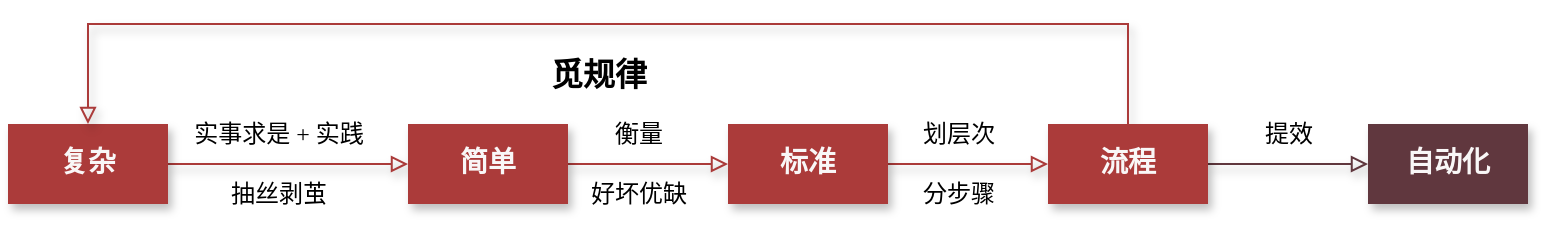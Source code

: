 <mxfile version="22.0.3" type="device">
  <diagram name="第 1 页" id="5X5ZJU5gWKgMUZHizEOZ">
    <mxGraphModel dx="1114" dy="713" grid="1" gridSize="10" guides="1" tooltips="1" connect="1" arrows="1" fold="1" page="1" pageScale="1" pageWidth="827" pageHeight="1169" math="0" shadow="0">
      <root>
        <mxCell id="0" />
        <mxCell id="1" parent="0" />
        <mxCell id="gW-XDCFH4Q2cIVFF_wgK-3" value="" style="edgeStyle=orthogonalEdgeStyle;rounded=0;orthogonalLoop=1;jettySize=auto;html=1;endArrow=block;endFill=0;strokeColor=#AB3B3A;shadow=1;fontFamily=OpenDyslexic;" edge="1" parent="1" source="gW-XDCFH4Q2cIVFF_wgK-1" target="gW-XDCFH4Q2cIVFF_wgK-2">
          <mxGeometry relative="1" as="geometry" />
        </mxCell>
        <mxCell id="gW-XDCFH4Q2cIVFF_wgK-1" value="&lt;font size=&quot;1&quot; face=&quot;Lucida Console&quot;&gt;&lt;b style=&quot;font-size: 14px;&quot;&gt;复杂&lt;/b&gt;&lt;/font&gt;" style="rounded=0;whiteSpace=wrap;html=1;strokeColor=none;fillColor=#AB3B3A;glass=0;shadow=1;fontColor=#F9F7F7;fontFamily=OpenDyslexic;" vertex="1" parent="1">
          <mxGeometry y="360" width="80" height="40" as="geometry" />
        </mxCell>
        <mxCell id="gW-XDCFH4Q2cIVFF_wgK-5" value="" style="edgeStyle=orthogonalEdgeStyle;rounded=0;orthogonalLoop=1;jettySize=auto;html=1;endArrow=block;endFill=0;strokeColor=#AB3B3A;shadow=1;fontFamily=OpenDyslexic;" edge="1" parent="1" source="gW-XDCFH4Q2cIVFF_wgK-2" target="gW-XDCFH4Q2cIVFF_wgK-4">
          <mxGeometry relative="1" as="geometry" />
        </mxCell>
        <mxCell id="gW-XDCFH4Q2cIVFF_wgK-2" value="&lt;font size=&quot;1&quot; face=&quot;Lucida Console&quot;&gt;&lt;b style=&quot;font-size: 14px;&quot;&gt;简单&lt;/b&gt;&lt;/font&gt;" style="rounded=0;whiteSpace=wrap;html=1;strokeColor=none;fillColor=#AB3B3A;glass=0;shadow=1;fontColor=#F9F7F7;fontFamily=OpenDyslexic;" vertex="1" parent="1">
          <mxGeometry x="200" y="360" width="80" height="40" as="geometry" />
        </mxCell>
        <mxCell id="gW-XDCFH4Q2cIVFF_wgK-7" value="" style="edgeStyle=orthogonalEdgeStyle;rounded=0;orthogonalLoop=1;jettySize=auto;html=1;endArrow=block;endFill=0;strokeColor=#AB3B3A;shadow=1;fontFamily=OpenDyslexic;" edge="1" parent="1" source="gW-XDCFH4Q2cIVFF_wgK-4" target="gW-XDCFH4Q2cIVFF_wgK-6">
          <mxGeometry relative="1" as="geometry" />
        </mxCell>
        <mxCell id="gW-XDCFH4Q2cIVFF_wgK-4" value="&lt;font size=&quot;1&quot; face=&quot;Lucida Console&quot;&gt;&lt;b style=&quot;font-size: 14px;&quot;&gt;标准&lt;/b&gt;&lt;/font&gt;" style="rounded=0;whiteSpace=wrap;html=1;strokeColor=none;fillColor=#AB3B3A;glass=0;shadow=1;fontColor=#F9F7F7;fontFamily=OpenDyslexic;" vertex="1" parent="1">
          <mxGeometry x="360" y="360" width="80" height="40" as="geometry" />
        </mxCell>
        <mxCell id="gW-XDCFH4Q2cIVFF_wgK-9" value="" style="edgeStyle=orthogonalEdgeStyle;rounded=0;orthogonalLoop=1;jettySize=auto;html=1;endArrow=block;endFill=0;strokeColor=#60373E;shadow=1;fontFamily=OpenDyslexic;" edge="1" parent="1" source="gW-XDCFH4Q2cIVFF_wgK-6" target="gW-XDCFH4Q2cIVFF_wgK-8">
          <mxGeometry relative="1" as="geometry" />
        </mxCell>
        <mxCell id="gW-XDCFH4Q2cIVFF_wgK-20" value="" style="edgeStyle=orthogonalEdgeStyle;rounded=0;orthogonalLoop=1;jettySize=auto;html=1;shadow=1;endArrow=block;endFill=0;strokeColor=#AB3B3A;entryX=0.5;entryY=0;entryDx=0;entryDy=0;exitX=0.5;exitY=0;exitDx=0;exitDy=0;fontFamily=OpenDyslexic;" edge="1" parent="1" source="gW-XDCFH4Q2cIVFF_wgK-6" target="gW-XDCFH4Q2cIVFF_wgK-1">
          <mxGeometry relative="1" as="geometry">
            <mxPoint x="560" y="280" as="targetPoint" />
            <Array as="points">
              <mxPoint x="560" y="310" />
              <mxPoint x="40" y="310" />
            </Array>
          </mxGeometry>
        </mxCell>
        <mxCell id="gW-XDCFH4Q2cIVFF_wgK-6" value="&lt;font size=&quot;1&quot; face=&quot;Lucida Console&quot;&gt;&lt;b style=&quot;font-size: 14px;&quot;&gt;流程&lt;/b&gt;&lt;/font&gt;" style="rounded=0;whiteSpace=wrap;html=1;strokeColor=none;fillColor=#AB3B3A;glass=0;shadow=1;fontColor=#F9F7F7;fontFamily=OpenDyslexic;" vertex="1" parent="1">
          <mxGeometry x="520" y="360" width="80" height="40" as="geometry" />
        </mxCell>
        <mxCell id="gW-XDCFH4Q2cIVFF_wgK-8" value="&lt;font size=&quot;1&quot; face=&quot;Lucida Console&quot;&gt;&lt;b style=&quot;font-size: 14px;&quot;&gt;自动化&lt;/b&gt;&lt;/font&gt;" style="rounded=0;whiteSpace=wrap;html=1;strokeColor=none;fillColor=#60373E;glass=0;shadow=1;fontColor=#F9F7F7;fontFamily=OpenDyslexic;" vertex="1" parent="1">
          <mxGeometry x="680" y="360" width="80" height="40" as="geometry" />
        </mxCell>
        <mxCell id="gW-XDCFH4Q2cIVFF_wgK-10" value="&lt;font face=&quot;Lucida Console&quot; style=&quot;font-size: 12px;&quot;&gt;抽丝剥茧&lt;/font&gt;" style="text;html=1;align=center;verticalAlign=middle;resizable=0;points=[];autosize=1;strokeColor=none;fillColor=none;fontStyle=0;fontFamily=OpenDyslexic;" vertex="1" parent="1">
          <mxGeometry x="100" y="380" width="70" height="30" as="geometry" />
        </mxCell>
        <mxCell id="gW-XDCFH4Q2cIVFF_wgK-12" value="&lt;font size=&quot;1&quot; face=&quot;Lucida Console&quot; style=&quot;&quot;&gt;&lt;span style=&quot;font-size: 12px;&quot;&gt;衡量&lt;/span&gt;&lt;/font&gt;" style="text;html=1;align=center;verticalAlign=middle;resizable=0;points=[];autosize=1;strokeColor=none;fillColor=none;fontFamily=OpenDyslexic;" vertex="1" parent="1">
          <mxGeometry x="290" y="350" width="50" height="30" as="geometry" />
        </mxCell>
        <mxCell id="gW-XDCFH4Q2cIVFF_wgK-13" value="划层次" style="text;html=1;align=center;verticalAlign=middle;resizable=0;points=[];autosize=1;strokeColor=none;fillColor=none;fontFamily=OpenDyslexic;" vertex="1" parent="1">
          <mxGeometry x="445" y="350" width="60" height="30" as="geometry" />
        </mxCell>
        <mxCell id="gW-XDCFH4Q2cIVFF_wgK-16" value="分步骤" style="text;html=1;align=center;verticalAlign=middle;resizable=0;points=[];autosize=1;strokeColor=none;fillColor=none;fontFamily=OpenDyslexic;" vertex="1" parent="1">
          <mxGeometry x="445" y="380" width="60" height="30" as="geometry" />
        </mxCell>
        <mxCell id="gW-XDCFH4Q2cIVFF_wgK-17" value="提效" style="text;html=1;align=center;verticalAlign=middle;resizable=0;points=[];autosize=1;strokeColor=none;fillColor=none;fontFamily=OpenDyslexic;" vertex="1" parent="1">
          <mxGeometry x="615" y="350" width="50" height="30" as="geometry" />
        </mxCell>
        <mxCell id="gW-XDCFH4Q2cIVFF_wgK-18" value="&lt;font face=&quot;Lucida Console&quot; style=&quot;font-size: 12px;&quot;&gt;实事求是 + 实践&lt;/font&gt;" style="text;html=1;align=center;verticalAlign=middle;resizable=0;points=[];autosize=1;strokeColor=none;fillColor=none;fontStyle=0;fontFamily=OpenDyslexic;" vertex="1" parent="1">
          <mxGeometry x="80" y="350" width="110" height="30" as="geometry" />
        </mxCell>
        <mxCell id="gW-XDCFH4Q2cIVFF_wgK-21" value="&lt;b&gt;&lt;font style=&quot;font-size: 16px;&quot;&gt;觅规律&lt;/font&gt;&lt;/b&gt;" style="text;html=1;align=center;verticalAlign=middle;resizable=0;points=[];autosize=1;strokeColor=none;fillColor=none;fontFamily=OpenDyslexic;" vertex="1" parent="1">
          <mxGeometry x="260" y="320" width="70" height="30" as="geometry" />
        </mxCell>
        <mxCell id="gW-XDCFH4Q2cIVFF_wgK-25" value="&lt;font face=&quot;Lucida Console&quot;&gt;好坏优缺&lt;/font&gt;" style="text;html=1;align=center;verticalAlign=middle;resizable=0;points=[];autosize=1;strokeColor=none;fillColor=none;fontFamily=OpenDyslexic;" vertex="1" parent="1">
          <mxGeometry x="280" y="380" width="70" height="30" as="geometry" />
        </mxCell>
      </root>
    </mxGraphModel>
  </diagram>
</mxfile>
